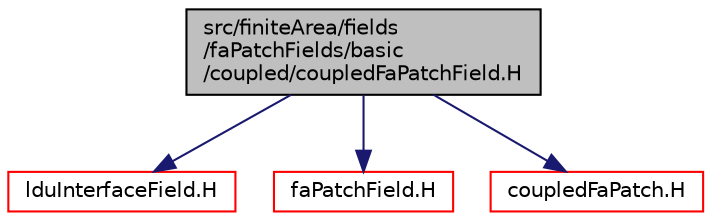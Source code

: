 digraph "src/finiteArea/fields/faPatchFields/basic/coupled/coupledFaPatchField.H"
{
  bgcolor="transparent";
  edge [fontname="Helvetica",fontsize="10",labelfontname="Helvetica",labelfontsize="10"];
  node [fontname="Helvetica",fontsize="10",shape=record];
  Node1 [label="src/finiteArea/fields\l/faPatchFields/basic\l/coupled/coupledFaPatchField.H",height=0.2,width=0.4,color="black", fillcolor="grey75", style="filled" fontcolor="black"];
  Node1 -> Node2 [color="midnightblue",fontsize="10",style="solid",fontname="Helvetica"];
  Node2 [label="lduInterfaceField.H",height=0.2,width=0.4,color="red",URL="$lduInterfaceField_8H.html"];
  Node1 -> Node3 [color="midnightblue",fontsize="10",style="solid",fontname="Helvetica"];
  Node3 [label="faPatchField.H",height=0.2,width=0.4,color="red",URL="$faPatchField_8H.html"];
  Node1 -> Node4 [color="midnightblue",fontsize="10",style="solid",fontname="Helvetica"];
  Node4 [label="coupledFaPatch.H",height=0.2,width=0.4,color="red",URL="$coupledFaPatch_8H.html"];
}
